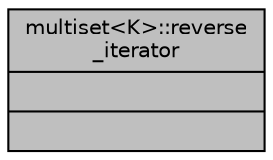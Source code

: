 digraph "multiset&lt;K&gt;::reverse_iterator"
{
 // INTERACTIVE_SVG=YES
  bgcolor="transparent";
  edge [fontname="Helvetica",fontsize="10",labelfontname="Helvetica",labelfontsize="10"];
  node [fontname="Helvetica",fontsize="10",shape=record];
  Node1 [label="{multiset\<K\>::reverse\l_iterator\n||}",height=0.2,width=0.4,color="black", fillcolor="grey75", style="filled", fontcolor="black"];
}
